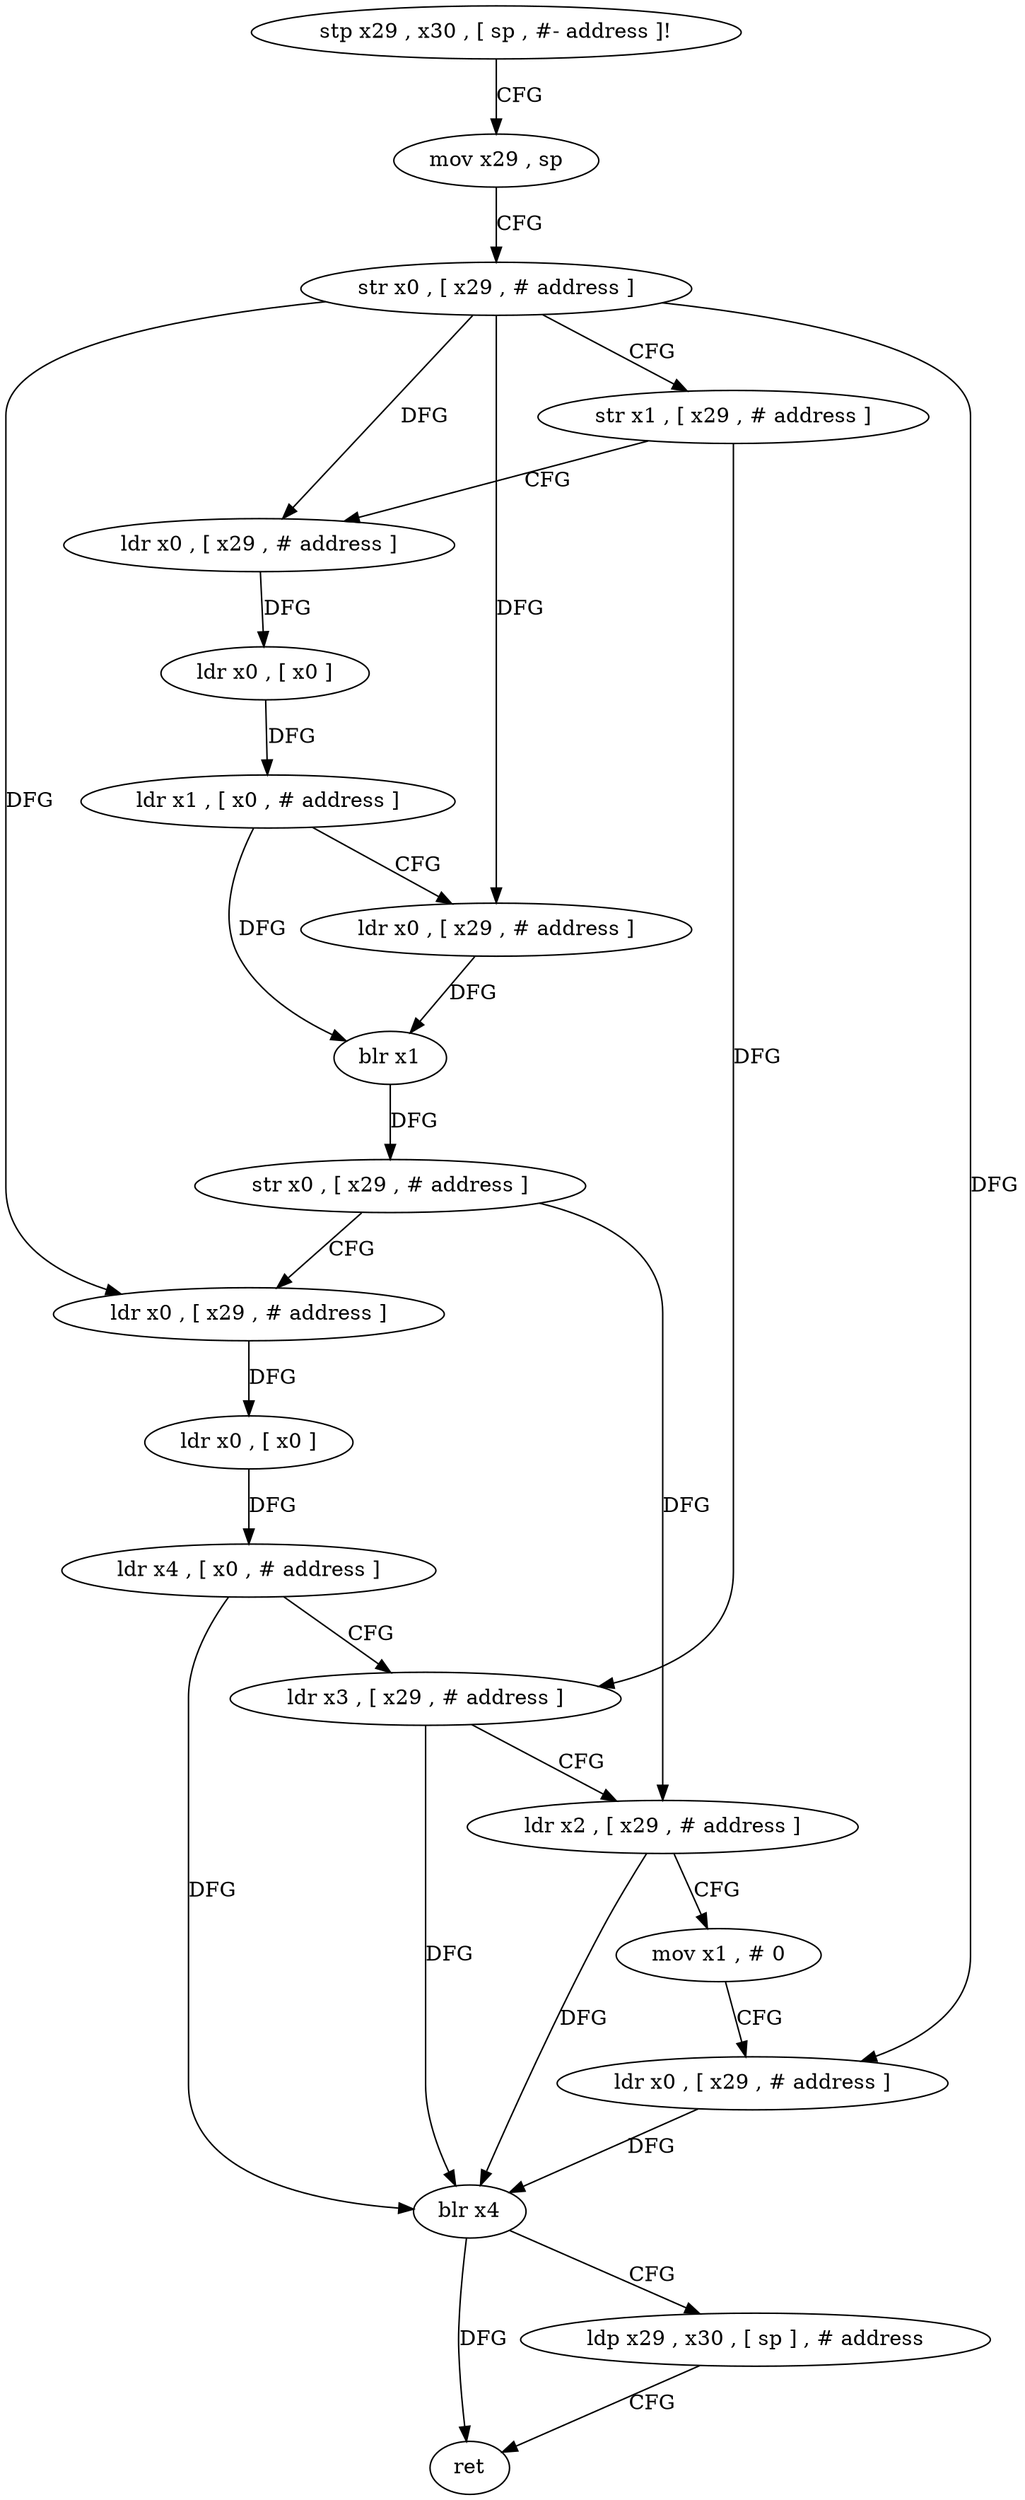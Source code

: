 digraph "func" {
"230884" [label = "stp x29 , x30 , [ sp , #- address ]!" ]
"230888" [label = "mov x29 , sp" ]
"230892" [label = "str x0 , [ x29 , # address ]" ]
"230896" [label = "str x1 , [ x29 , # address ]" ]
"230900" [label = "ldr x0 , [ x29 , # address ]" ]
"230904" [label = "ldr x0 , [ x0 ]" ]
"230908" [label = "ldr x1 , [ x0 , # address ]" ]
"230912" [label = "ldr x0 , [ x29 , # address ]" ]
"230916" [label = "blr x1" ]
"230920" [label = "str x0 , [ x29 , # address ]" ]
"230924" [label = "ldr x0 , [ x29 , # address ]" ]
"230928" [label = "ldr x0 , [ x0 ]" ]
"230932" [label = "ldr x4 , [ x0 , # address ]" ]
"230936" [label = "ldr x3 , [ x29 , # address ]" ]
"230940" [label = "ldr x2 , [ x29 , # address ]" ]
"230944" [label = "mov x1 , # 0" ]
"230948" [label = "ldr x0 , [ x29 , # address ]" ]
"230952" [label = "blr x4" ]
"230956" [label = "ldp x29 , x30 , [ sp ] , # address" ]
"230960" [label = "ret" ]
"230884" -> "230888" [ label = "CFG" ]
"230888" -> "230892" [ label = "CFG" ]
"230892" -> "230896" [ label = "CFG" ]
"230892" -> "230900" [ label = "DFG" ]
"230892" -> "230912" [ label = "DFG" ]
"230892" -> "230924" [ label = "DFG" ]
"230892" -> "230948" [ label = "DFG" ]
"230896" -> "230900" [ label = "CFG" ]
"230896" -> "230936" [ label = "DFG" ]
"230900" -> "230904" [ label = "DFG" ]
"230904" -> "230908" [ label = "DFG" ]
"230908" -> "230912" [ label = "CFG" ]
"230908" -> "230916" [ label = "DFG" ]
"230912" -> "230916" [ label = "DFG" ]
"230916" -> "230920" [ label = "DFG" ]
"230920" -> "230924" [ label = "CFG" ]
"230920" -> "230940" [ label = "DFG" ]
"230924" -> "230928" [ label = "DFG" ]
"230928" -> "230932" [ label = "DFG" ]
"230932" -> "230936" [ label = "CFG" ]
"230932" -> "230952" [ label = "DFG" ]
"230936" -> "230940" [ label = "CFG" ]
"230936" -> "230952" [ label = "DFG" ]
"230940" -> "230944" [ label = "CFG" ]
"230940" -> "230952" [ label = "DFG" ]
"230944" -> "230948" [ label = "CFG" ]
"230948" -> "230952" [ label = "DFG" ]
"230952" -> "230956" [ label = "CFG" ]
"230952" -> "230960" [ label = "DFG" ]
"230956" -> "230960" [ label = "CFG" ]
}
